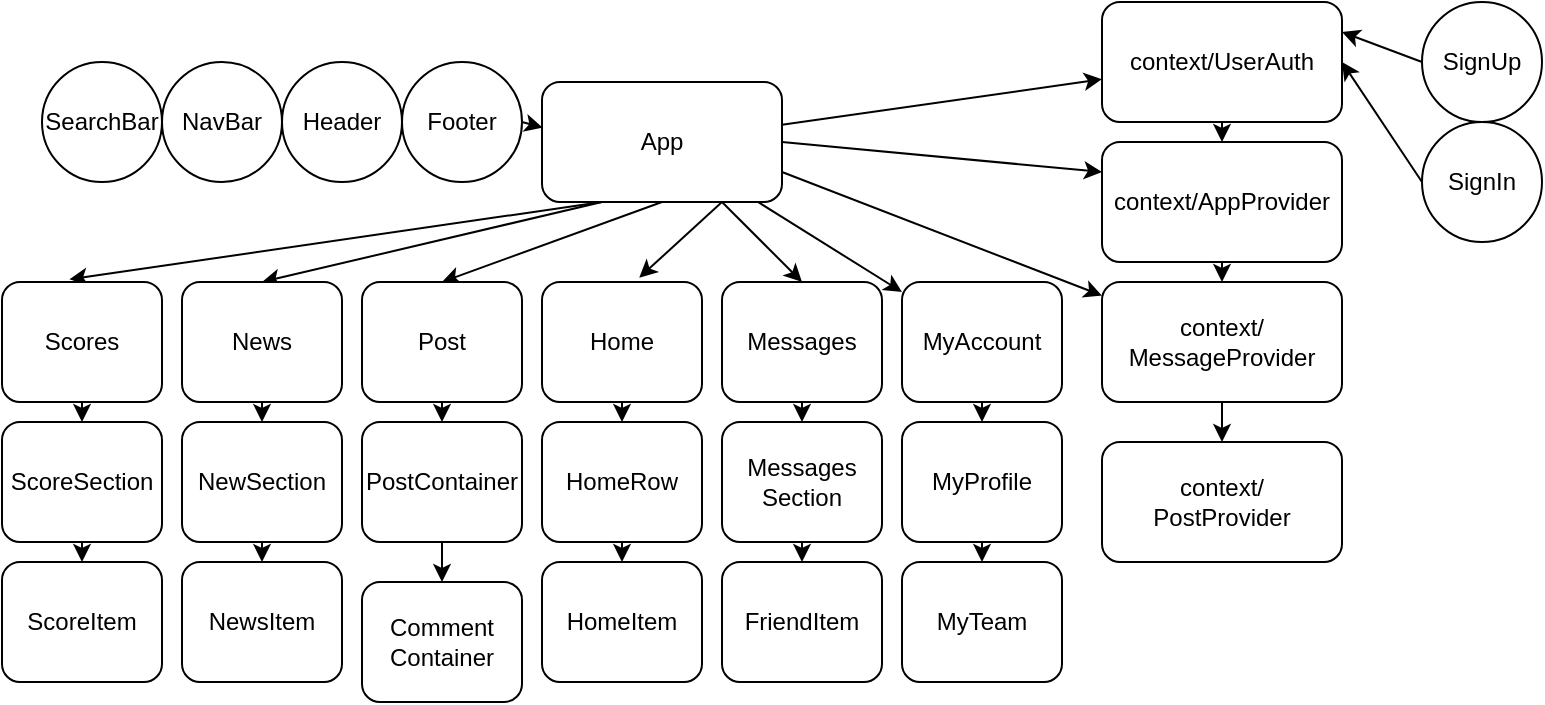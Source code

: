<mxfile>
    <diagram id="KBDxfZQ8gyw6pXiwosyL" name="Page-1">
        <mxGraphModel dx="264" dy="268" grid="1" gridSize="10" guides="1" tooltips="1" connect="1" arrows="1" fold="1" page="1" pageScale="1" pageWidth="850" pageHeight="1100" math="0" shadow="0">
            <root>
                <mxCell id="0"/>
                <mxCell id="1" parent="0"/>
                <mxCell id="4" value="" style="edgeStyle=none;html=1;" parent="1" source="2" target="3" edge="1">
                    <mxGeometry relative="1" as="geometry"/>
                </mxCell>
                <mxCell id="7" style="edgeStyle=none;html=1;exitX=1;exitY=0.5;exitDx=0;exitDy=0;entryX=0;entryY=0.25;entryDx=0;entryDy=0;" parent="1" source="2" target="5" edge="1">
                    <mxGeometry relative="1" as="geometry"/>
                </mxCell>
                <mxCell id="10" style="edgeStyle=none;html=1;exitX=1;exitY=0.75;exitDx=0;exitDy=0;" parent="1" source="2" target="8" edge="1">
                    <mxGeometry relative="1" as="geometry"/>
                </mxCell>
                <mxCell id="17" value="" style="edgeStyle=none;html=1;" parent="1" source="2" target="16" edge="1">
                    <mxGeometry relative="1" as="geometry"/>
                </mxCell>
                <mxCell id="26" style="edgeStyle=none;html=1;exitX=0.5;exitY=1;exitDx=0;exitDy=0;entryX=0.5;entryY=0;entryDx=0;entryDy=0;" parent="1" source="2" target="23" edge="1">
                    <mxGeometry relative="1" as="geometry"/>
                </mxCell>
                <mxCell id="27" style="edgeStyle=none;html=1;exitX=0.25;exitY=1;exitDx=0;exitDy=0;entryX=0.5;entryY=0;entryDx=0;entryDy=0;" parent="1" source="2" target="25" edge="1">
                    <mxGeometry relative="1" as="geometry"/>
                </mxCell>
                <mxCell id="28" style="edgeStyle=none;html=1;exitX=0.25;exitY=1;exitDx=0;exitDy=0;entryX=0.421;entryY=-0.022;entryDx=0;entryDy=0;entryPerimeter=0;" parent="1" source="2" target="24" edge="1">
                    <mxGeometry relative="1" as="geometry"/>
                </mxCell>
                <mxCell id="29" style="edgeStyle=none;html=1;exitX=0.75;exitY=1;exitDx=0;exitDy=0;entryX=0.5;entryY=0;entryDx=0;entryDy=0;" parent="1" source="2" target="20" edge="1">
                    <mxGeometry relative="1" as="geometry"/>
                </mxCell>
                <mxCell id="31" style="edgeStyle=none;html=1;exitX=0.75;exitY=1;exitDx=0;exitDy=0;entryX=0.608;entryY=-0.036;entryDx=0;entryDy=0;entryPerimeter=0;" parent="1" source="2" target="30" edge="1">
                    <mxGeometry relative="1" as="geometry"/>
                </mxCell>
                <mxCell id="2" value="App" style="rounded=1;whiteSpace=wrap;html=1;" parent="1" vertex="1">
                    <mxGeometry x="280" y="40" width="120" height="60" as="geometry"/>
                </mxCell>
                <mxCell id="6" value="" style="edgeStyle=none;html=1;" parent="1" source="3" target="5" edge="1">
                    <mxGeometry relative="1" as="geometry"/>
                </mxCell>
                <mxCell id="3" value="context/UserAuth" style="rounded=1;whiteSpace=wrap;html=1;" parent="1" vertex="1">
                    <mxGeometry x="560" width="120" height="60" as="geometry"/>
                </mxCell>
                <mxCell id="9" value="" style="edgeStyle=none;html=1;" parent="1" source="5" target="8" edge="1">
                    <mxGeometry relative="1" as="geometry"/>
                </mxCell>
                <mxCell id="5" value="context/AppProvider" style="rounded=1;whiteSpace=wrap;html=1;" parent="1" vertex="1">
                    <mxGeometry x="560" y="70" width="120" height="60" as="geometry"/>
                </mxCell>
                <mxCell id="71" value="" style="edgeStyle=none;html=1;" parent="1" source="8" target="70" edge="1">
                    <mxGeometry relative="1" as="geometry"/>
                </mxCell>
                <mxCell id="8" value="context/&lt;br&gt;MessageProvider" style="rounded=1;whiteSpace=wrap;html=1;" parent="1" vertex="1">
                    <mxGeometry x="560" y="140" width="120" height="60" as="geometry"/>
                </mxCell>
                <mxCell id="63" value="" style="edgeStyle=none;html=1;" parent="1" source="16" target="62" edge="1">
                    <mxGeometry relative="1" as="geometry"/>
                </mxCell>
                <mxCell id="16" value="MyAccount" style="rounded=1;whiteSpace=wrap;html=1;" parent="1" vertex="1">
                    <mxGeometry x="460" y="140" width="80" height="60" as="geometry"/>
                </mxCell>
                <mxCell id="59" value="" style="edgeStyle=none;html=1;" parent="1" source="20" target="58" edge="1">
                    <mxGeometry relative="1" as="geometry"/>
                </mxCell>
                <mxCell id="20" value="Messages" style="rounded=1;whiteSpace=wrap;html=1;" parent="1" vertex="1">
                    <mxGeometry x="370" y="140" width="80" height="60" as="geometry"/>
                </mxCell>
                <mxCell id="67" value="" style="edgeStyle=none;html=1;" parent="1" source="23" target="66" edge="1">
                    <mxGeometry relative="1" as="geometry"/>
                </mxCell>
                <mxCell id="23" value="Post" style="rounded=1;whiteSpace=wrap;html=1;" parent="1" vertex="1">
                    <mxGeometry x="190" y="140" width="80" height="60" as="geometry"/>
                </mxCell>
                <mxCell id="55" value="" style="edgeStyle=none;html=1;" parent="1" source="24" target="54" edge="1">
                    <mxGeometry relative="1" as="geometry"/>
                </mxCell>
                <mxCell id="24" value="Scores" style="rounded=1;whiteSpace=wrap;html=1;" parent="1" vertex="1">
                    <mxGeometry x="10" y="140" width="80" height="60" as="geometry"/>
                </mxCell>
                <mxCell id="51" value="" style="edgeStyle=none;html=1;" parent="1" source="25" target="50" edge="1">
                    <mxGeometry relative="1" as="geometry"/>
                </mxCell>
                <mxCell id="25" value="News" style="rounded=1;whiteSpace=wrap;html=1;" parent="1" vertex="1">
                    <mxGeometry x="100" y="140" width="80" height="60" as="geometry"/>
                </mxCell>
                <mxCell id="33" value="" style="edgeStyle=none;html=1;" parent="1" source="30" target="32" edge="1">
                    <mxGeometry relative="1" as="geometry"/>
                </mxCell>
                <mxCell id="30" value="Home" style="rounded=1;whiteSpace=wrap;html=1;" parent="1" vertex="1">
                    <mxGeometry x="280" y="140" width="80" height="60" as="geometry"/>
                </mxCell>
                <mxCell id="35" value="" style="edgeStyle=none;html=1;" parent="1" source="32" target="34" edge="1">
                    <mxGeometry relative="1" as="geometry"/>
                </mxCell>
                <mxCell id="32" value="HomeRow" style="rounded=1;whiteSpace=wrap;html=1;" parent="1" vertex="1">
                    <mxGeometry x="280" y="210" width="80" height="60" as="geometry"/>
                </mxCell>
                <mxCell id="34" value="HomeItem" style="rounded=1;whiteSpace=wrap;html=1;" parent="1" vertex="1">
                    <mxGeometry x="280" y="280" width="80" height="60" as="geometry"/>
                </mxCell>
                <mxCell id="42" style="edgeStyle=none;html=1;exitX=1;exitY=0.5;exitDx=0;exitDy=0;entryX=0;entryY=0.5;entryDx=0;entryDy=0;" parent="1" source="38" target="40" edge="1">
                    <mxGeometry relative="1" as="geometry"/>
                </mxCell>
                <mxCell id="38" value="NavBar" style="ellipse;whiteSpace=wrap;html=1;rounded=1;" parent="1" vertex="1">
                    <mxGeometry x="90" y="30" width="60" height="60" as="geometry"/>
                </mxCell>
                <mxCell id="43" style="edgeStyle=none;html=1;exitX=1;exitY=0.5;exitDx=0;exitDy=0;entryX=0;entryY=0.5;entryDx=0;entryDy=0;" parent="1" source="40" target="41" edge="1">
                    <mxGeometry relative="1" as="geometry"/>
                </mxCell>
                <mxCell id="40" value="Header" style="ellipse;whiteSpace=wrap;html=1;rounded=1;" parent="1" vertex="1">
                    <mxGeometry x="150" y="30" width="60" height="60" as="geometry"/>
                </mxCell>
                <mxCell id="44" style="edgeStyle=none;html=1;exitX=1;exitY=0.5;exitDx=0;exitDy=0;entryX=0.003;entryY=0.381;entryDx=0;entryDy=0;entryPerimeter=0;" parent="1" source="41" target="2" edge="1">
                    <mxGeometry relative="1" as="geometry"/>
                </mxCell>
                <mxCell id="41" value="Footer" style="ellipse;whiteSpace=wrap;html=1;rounded=1;" parent="1" vertex="1">
                    <mxGeometry x="210" y="30" width="60" height="60" as="geometry"/>
                </mxCell>
                <mxCell id="45" value="SearchBar" style="ellipse;whiteSpace=wrap;html=1;rounded=1;" parent="1" vertex="1">
                    <mxGeometry x="30" y="30" width="60" height="60" as="geometry"/>
                </mxCell>
                <mxCell id="48" style="edgeStyle=none;html=1;exitX=0;exitY=0.5;exitDx=0;exitDy=0;entryX=1;entryY=0.25;entryDx=0;entryDy=0;" parent="1" source="46" target="3" edge="1">
                    <mxGeometry relative="1" as="geometry"/>
                </mxCell>
                <mxCell id="46" value="SignUp" style="ellipse;whiteSpace=wrap;html=1;rounded=1;" parent="1" vertex="1">
                    <mxGeometry x="720" width="60" height="60" as="geometry"/>
                </mxCell>
                <mxCell id="49" style="edgeStyle=none;html=1;exitX=0;exitY=0.5;exitDx=0;exitDy=0;entryX=1;entryY=0.5;entryDx=0;entryDy=0;" parent="1" source="47" target="3" edge="1">
                    <mxGeometry relative="1" as="geometry"/>
                </mxCell>
                <mxCell id="47" value="SignIn" style="ellipse;whiteSpace=wrap;html=1;rounded=1;" parent="1" vertex="1">
                    <mxGeometry x="720" y="60" width="60" height="60" as="geometry"/>
                </mxCell>
                <mxCell id="53" value="" style="edgeStyle=none;html=1;" parent="1" source="50" target="52" edge="1">
                    <mxGeometry relative="1" as="geometry"/>
                </mxCell>
                <mxCell id="50" value="NewSection" style="rounded=1;whiteSpace=wrap;html=1;" parent="1" vertex="1">
                    <mxGeometry x="100" y="210" width="80" height="60" as="geometry"/>
                </mxCell>
                <mxCell id="52" value="NewsItem" style="rounded=1;whiteSpace=wrap;html=1;" parent="1" vertex="1">
                    <mxGeometry x="100" y="280" width="80" height="60" as="geometry"/>
                </mxCell>
                <mxCell id="57" value="" style="edgeStyle=none;html=1;" parent="1" source="54" target="56" edge="1">
                    <mxGeometry relative="1" as="geometry"/>
                </mxCell>
                <mxCell id="54" value="ScoreSection" style="rounded=1;whiteSpace=wrap;html=1;" parent="1" vertex="1">
                    <mxGeometry x="10" y="210" width="80" height="60" as="geometry"/>
                </mxCell>
                <mxCell id="56" value="ScoreItem" style="rounded=1;whiteSpace=wrap;html=1;" parent="1" vertex="1">
                    <mxGeometry x="10" y="280" width="80" height="60" as="geometry"/>
                </mxCell>
                <mxCell id="61" value="" style="edgeStyle=none;html=1;" parent="1" source="58" target="60" edge="1">
                    <mxGeometry relative="1" as="geometry"/>
                </mxCell>
                <mxCell id="58" value="Messages&lt;br&gt;Section" style="rounded=1;whiteSpace=wrap;html=1;" parent="1" vertex="1">
                    <mxGeometry x="370" y="210" width="80" height="60" as="geometry"/>
                </mxCell>
                <mxCell id="60" value="FriendItem" style="rounded=1;whiteSpace=wrap;html=1;" parent="1" vertex="1">
                    <mxGeometry x="370" y="280" width="80" height="60" as="geometry"/>
                </mxCell>
                <mxCell id="65" value="" style="edgeStyle=none;html=1;" parent="1" source="62" target="64" edge="1">
                    <mxGeometry relative="1" as="geometry"/>
                </mxCell>
                <mxCell id="62" value="MyProfile" style="rounded=1;whiteSpace=wrap;html=1;" parent="1" vertex="1">
                    <mxGeometry x="460" y="210" width="80" height="60" as="geometry"/>
                </mxCell>
                <mxCell id="64" value="MyTeam" style="rounded=1;whiteSpace=wrap;html=1;" parent="1" vertex="1">
                    <mxGeometry x="460" y="280" width="80" height="60" as="geometry"/>
                </mxCell>
                <mxCell id="69" value="" style="edgeStyle=none;html=1;" parent="1" source="66" target="68" edge="1">
                    <mxGeometry relative="1" as="geometry"/>
                </mxCell>
                <mxCell id="66" value="PostContainer" style="rounded=1;whiteSpace=wrap;html=1;" parent="1" vertex="1">
                    <mxGeometry x="190" y="210" width="80" height="60" as="geometry"/>
                </mxCell>
                <mxCell id="68" value="Comment&lt;br&gt;Container" style="rounded=1;whiteSpace=wrap;html=1;" parent="1" vertex="1">
                    <mxGeometry x="190" y="290" width="80" height="60" as="geometry"/>
                </mxCell>
                <mxCell id="70" value="context/&lt;br&gt;PostProvider" style="rounded=1;whiteSpace=wrap;html=1;" parent="1" vertex="1">
                    <mxGeometry x="560" y="220" width="120" height="60" as="geometry"/>
                </mxCell>
            </root>
        </mxGraphModel>
    </diagram>
</mxfile>